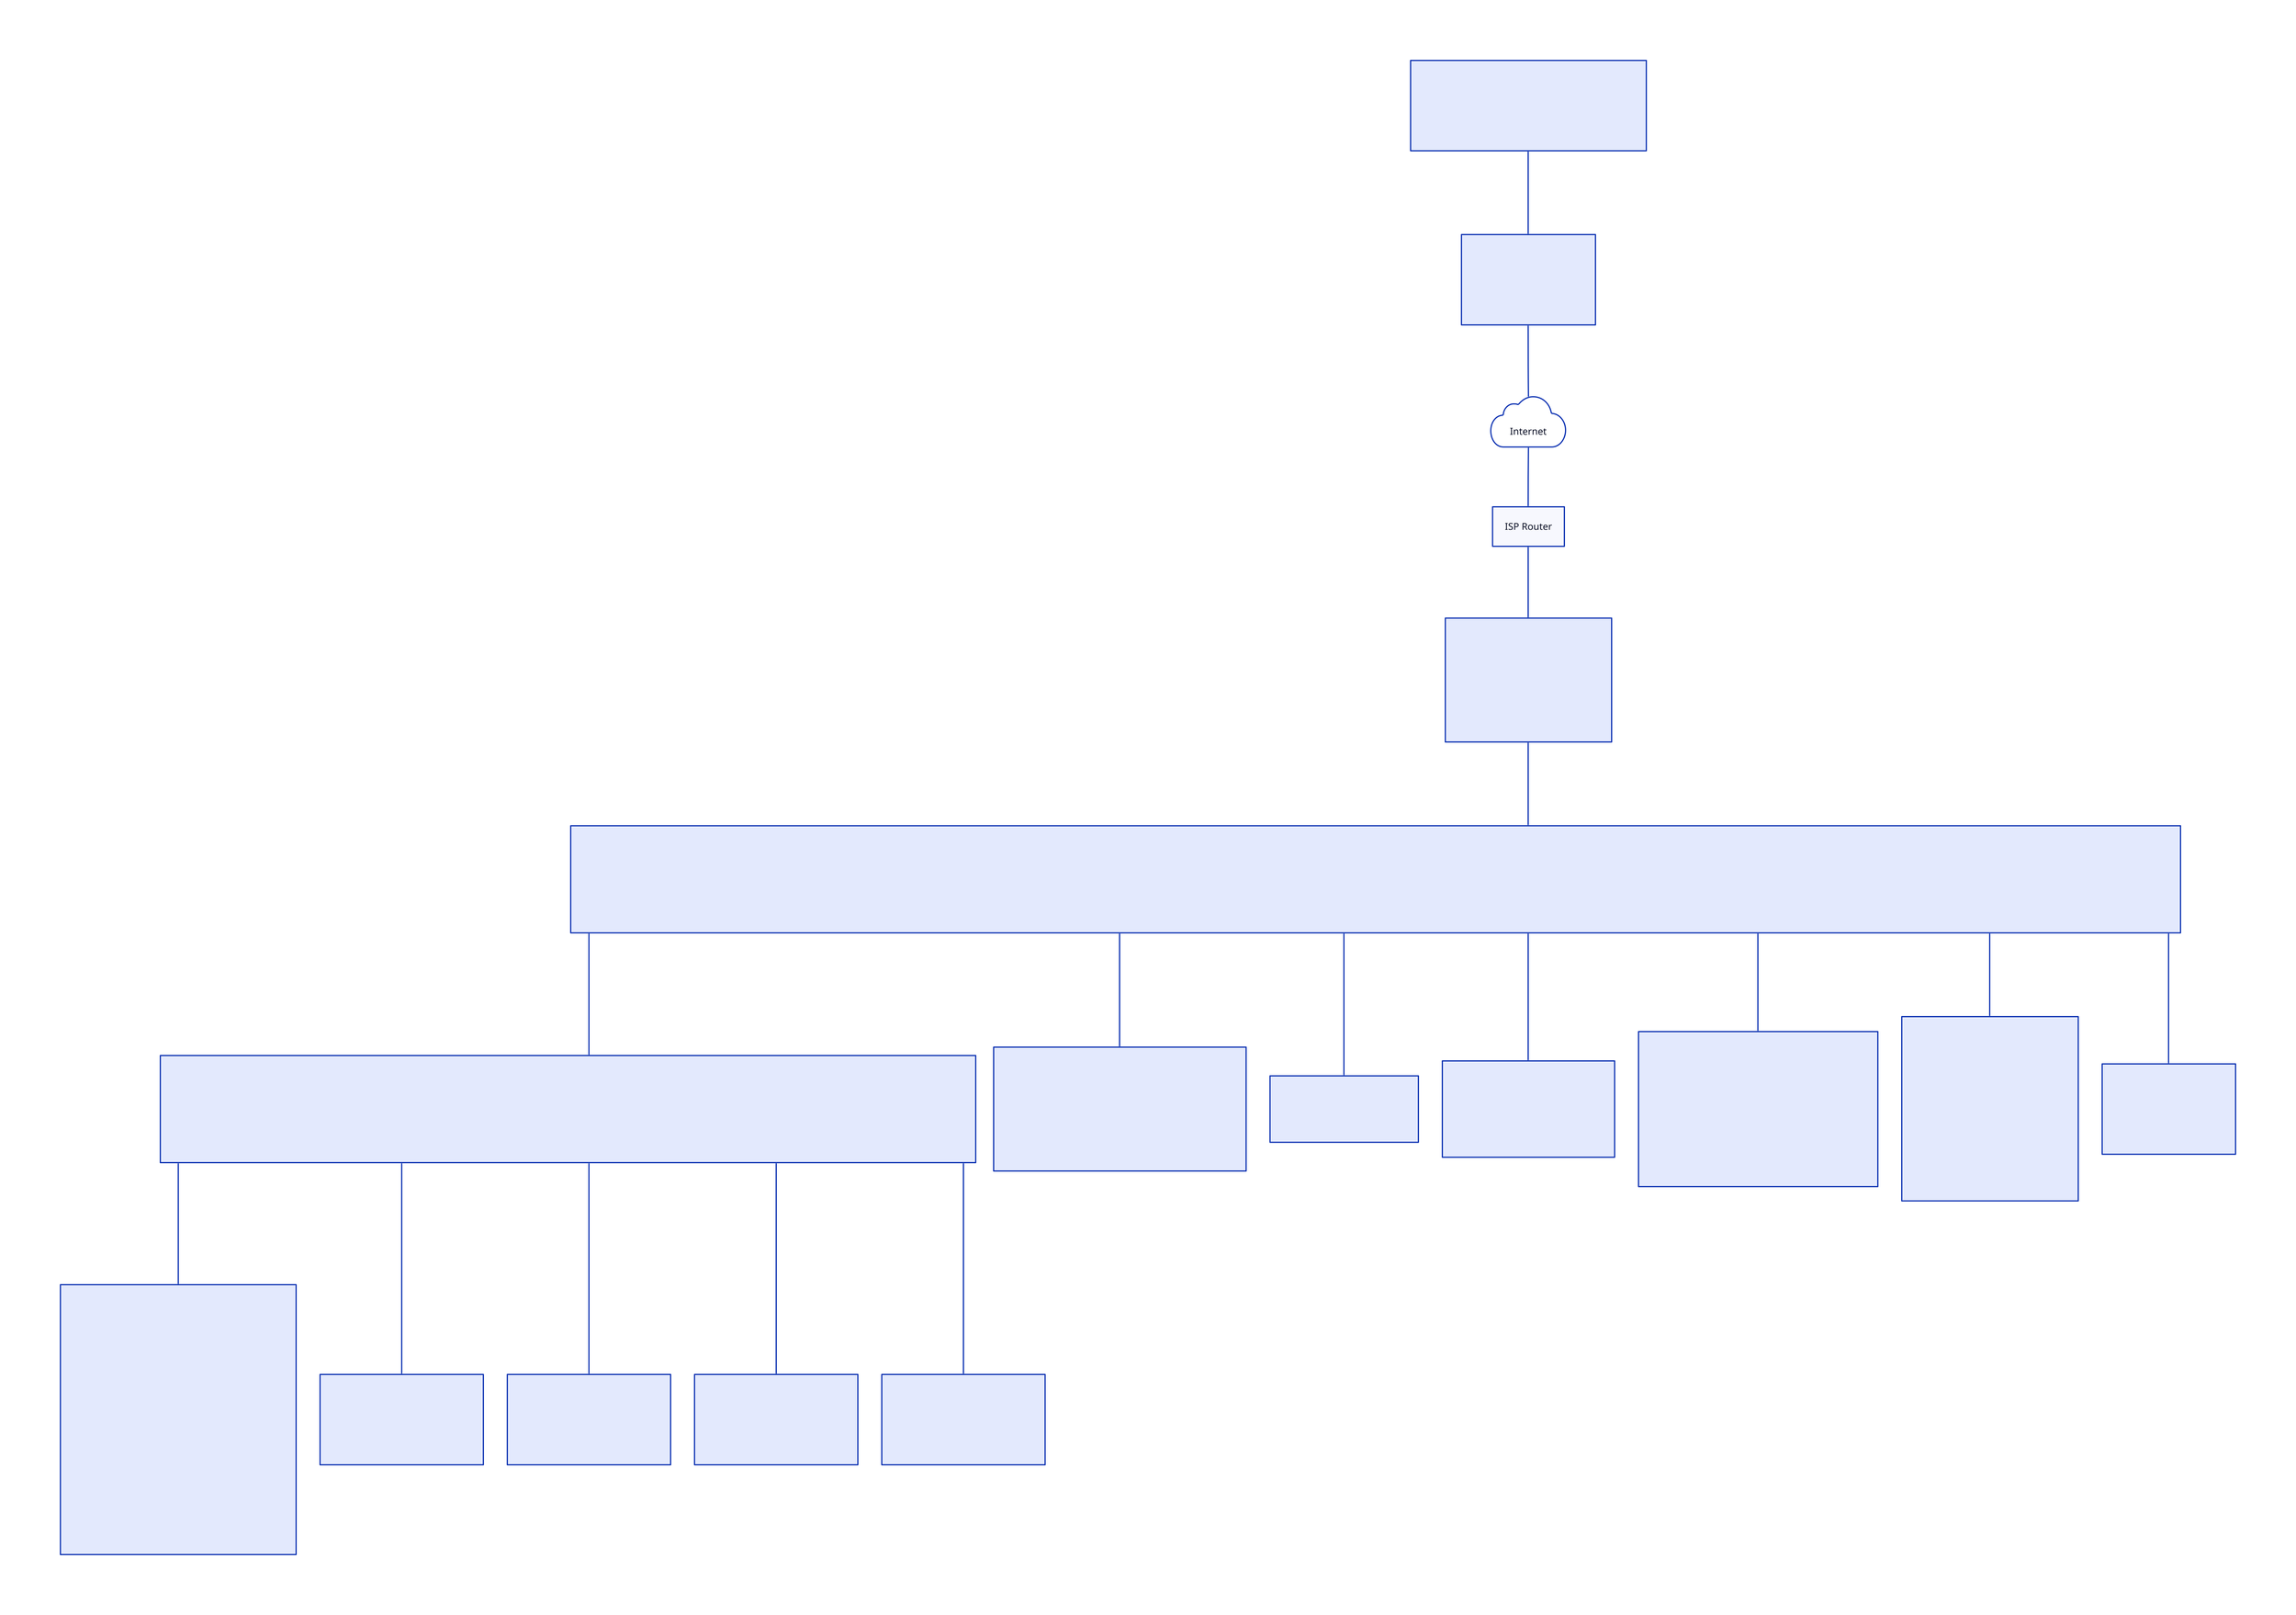ubuntu_vps: {
    label: ""
    explanation: |md
        # Ubuntu VPS
        - Oracle Free Tier VM
    |
}

ubuntu_vps_secondary: {
    label: ""
    explanation: |md
        # Ubuntu VPS - Secondary
        - Oracle Free Tier VM
    |
}

ubuntu_vps_secondary -- ubuntu_vps

isp_internet: {
    shape: cloud
    label: "Internet"
}

ubuntu_vps -- isp_internet

isp_router: {
    label: "ISP Router"
}

isp_internet -- isp_router

firewall: {
    label: ""
    explanation: |md
        # Firewall
        - Model: Protectli Vault FW6D
        - Ports: 6 (1x WAN, 1xLAN)
        - CPU: Intel i5 8250U
    |
}

isp_router -- firewall

smam_sw_2: {
    label: ""
    explanation: |md
        # SMAM-SW-2
        - Model: UniFi US 8 60W
        - Ports: 8 Ports (4x PoE)
    |
}

firewall -- smam_sw_2

smam_sw_1: {
    label: ""
    explanation: |md
        # SMAM-SW-1
        - Model: UniFi US 8 60W
        - Ports: 8 Ports (4x PoE)
    |
}
pc: {
    label: ""
    explanation: |md
        # Gaming PC (Custom Build)
        - CPU: Intel Core i9-14900k
        - GPU: NVIDIA RTX 5090
        - Memory: 64GB DDR5
    |
}
nvidia_shield: {
    label: ""
    explanation: |md
        # NVIDIA Shield
    |
}
philips_hue_hub: {
    label: ""
    explanation: |md
        # Phillips Hue Hub
        ### Connected to 4 bulbs
    |
}
elegoo_saturn_3d_printer: {
    label: ""
    explanation: |md
        # Elegoo Saturn 3D Printer
        ### MSLA
        ### 4K Monochrome
        ### 192x120x200mm Build Size
    |
}
pve1: {
    label: ""
    explanation: |md
        # PVE1
        ### Proxmox Host
        ### Lenovo ThinkCentre M920q
        ### CPU: Intel Core i7 8700T
        ### Memory: 32GB DDR3
    |
}
smam_ap_1: {
    label: ""
    explanation: |md
        # SMAM-AP-1
        - Model: UniFi AC Pro
    |
}

smam_sw_2 -- smam_sw_1
smam_sw_2 -- pc
smam_sw_2 -- nvidia_shield
smam_sw_2 -- philips_hue_hub
smam_sw_2 -- elegoo_saturn_3d_printer
smam_sw_2 -- pve1
smam_sw_2 -- smam_ap_1

nas: {
    label: ""
    explanation: |md
        # NAS
        - OS: TrueNAS Scale
        - CPU: Intel Core i5 11400
        - Memory: 32GB DDR4
        - POOL: 
            - Used for Mass storage
            - RAIDZ1
            - 6x3.64 TiB Hard Drive (split into 2 VDEVs)
            - 1x 465.76 GiB SSD (Cache)
            - Usable Capacity: 14.4 TiB
        - APP-POOL:
            - Used for App/Docker Storage
            - 1x 465.76 GiB SSD

    |
}
k3scluster01: {
    label: ""
    explanation: |md
        # K3SCLUSTER01
        - Model: Raspberry Pi
    |
}
k3scluster02: {
    label: ""
    explanation: |md
        # K3SCLUSTER02
        - Model: Raspberry Pi
    |
}
k3scluster03: {
    label: ""
    explanation: |md
        # K3SCLUSTER03
        - Model: Raspberry Pi
    |
}
k3scluster04: {
    label: ""
    explanation: |md
        # K3SCLUSTER04
        - Model: Raspberry Pi
    |
}

smam_sw_1 -- nas
smam_sw_1 -- k3scluster01
smam_sw_1 -- k3scluster02
smam_sw_1 -- k3scluster03
smam_sw_1 -- k3scluster04